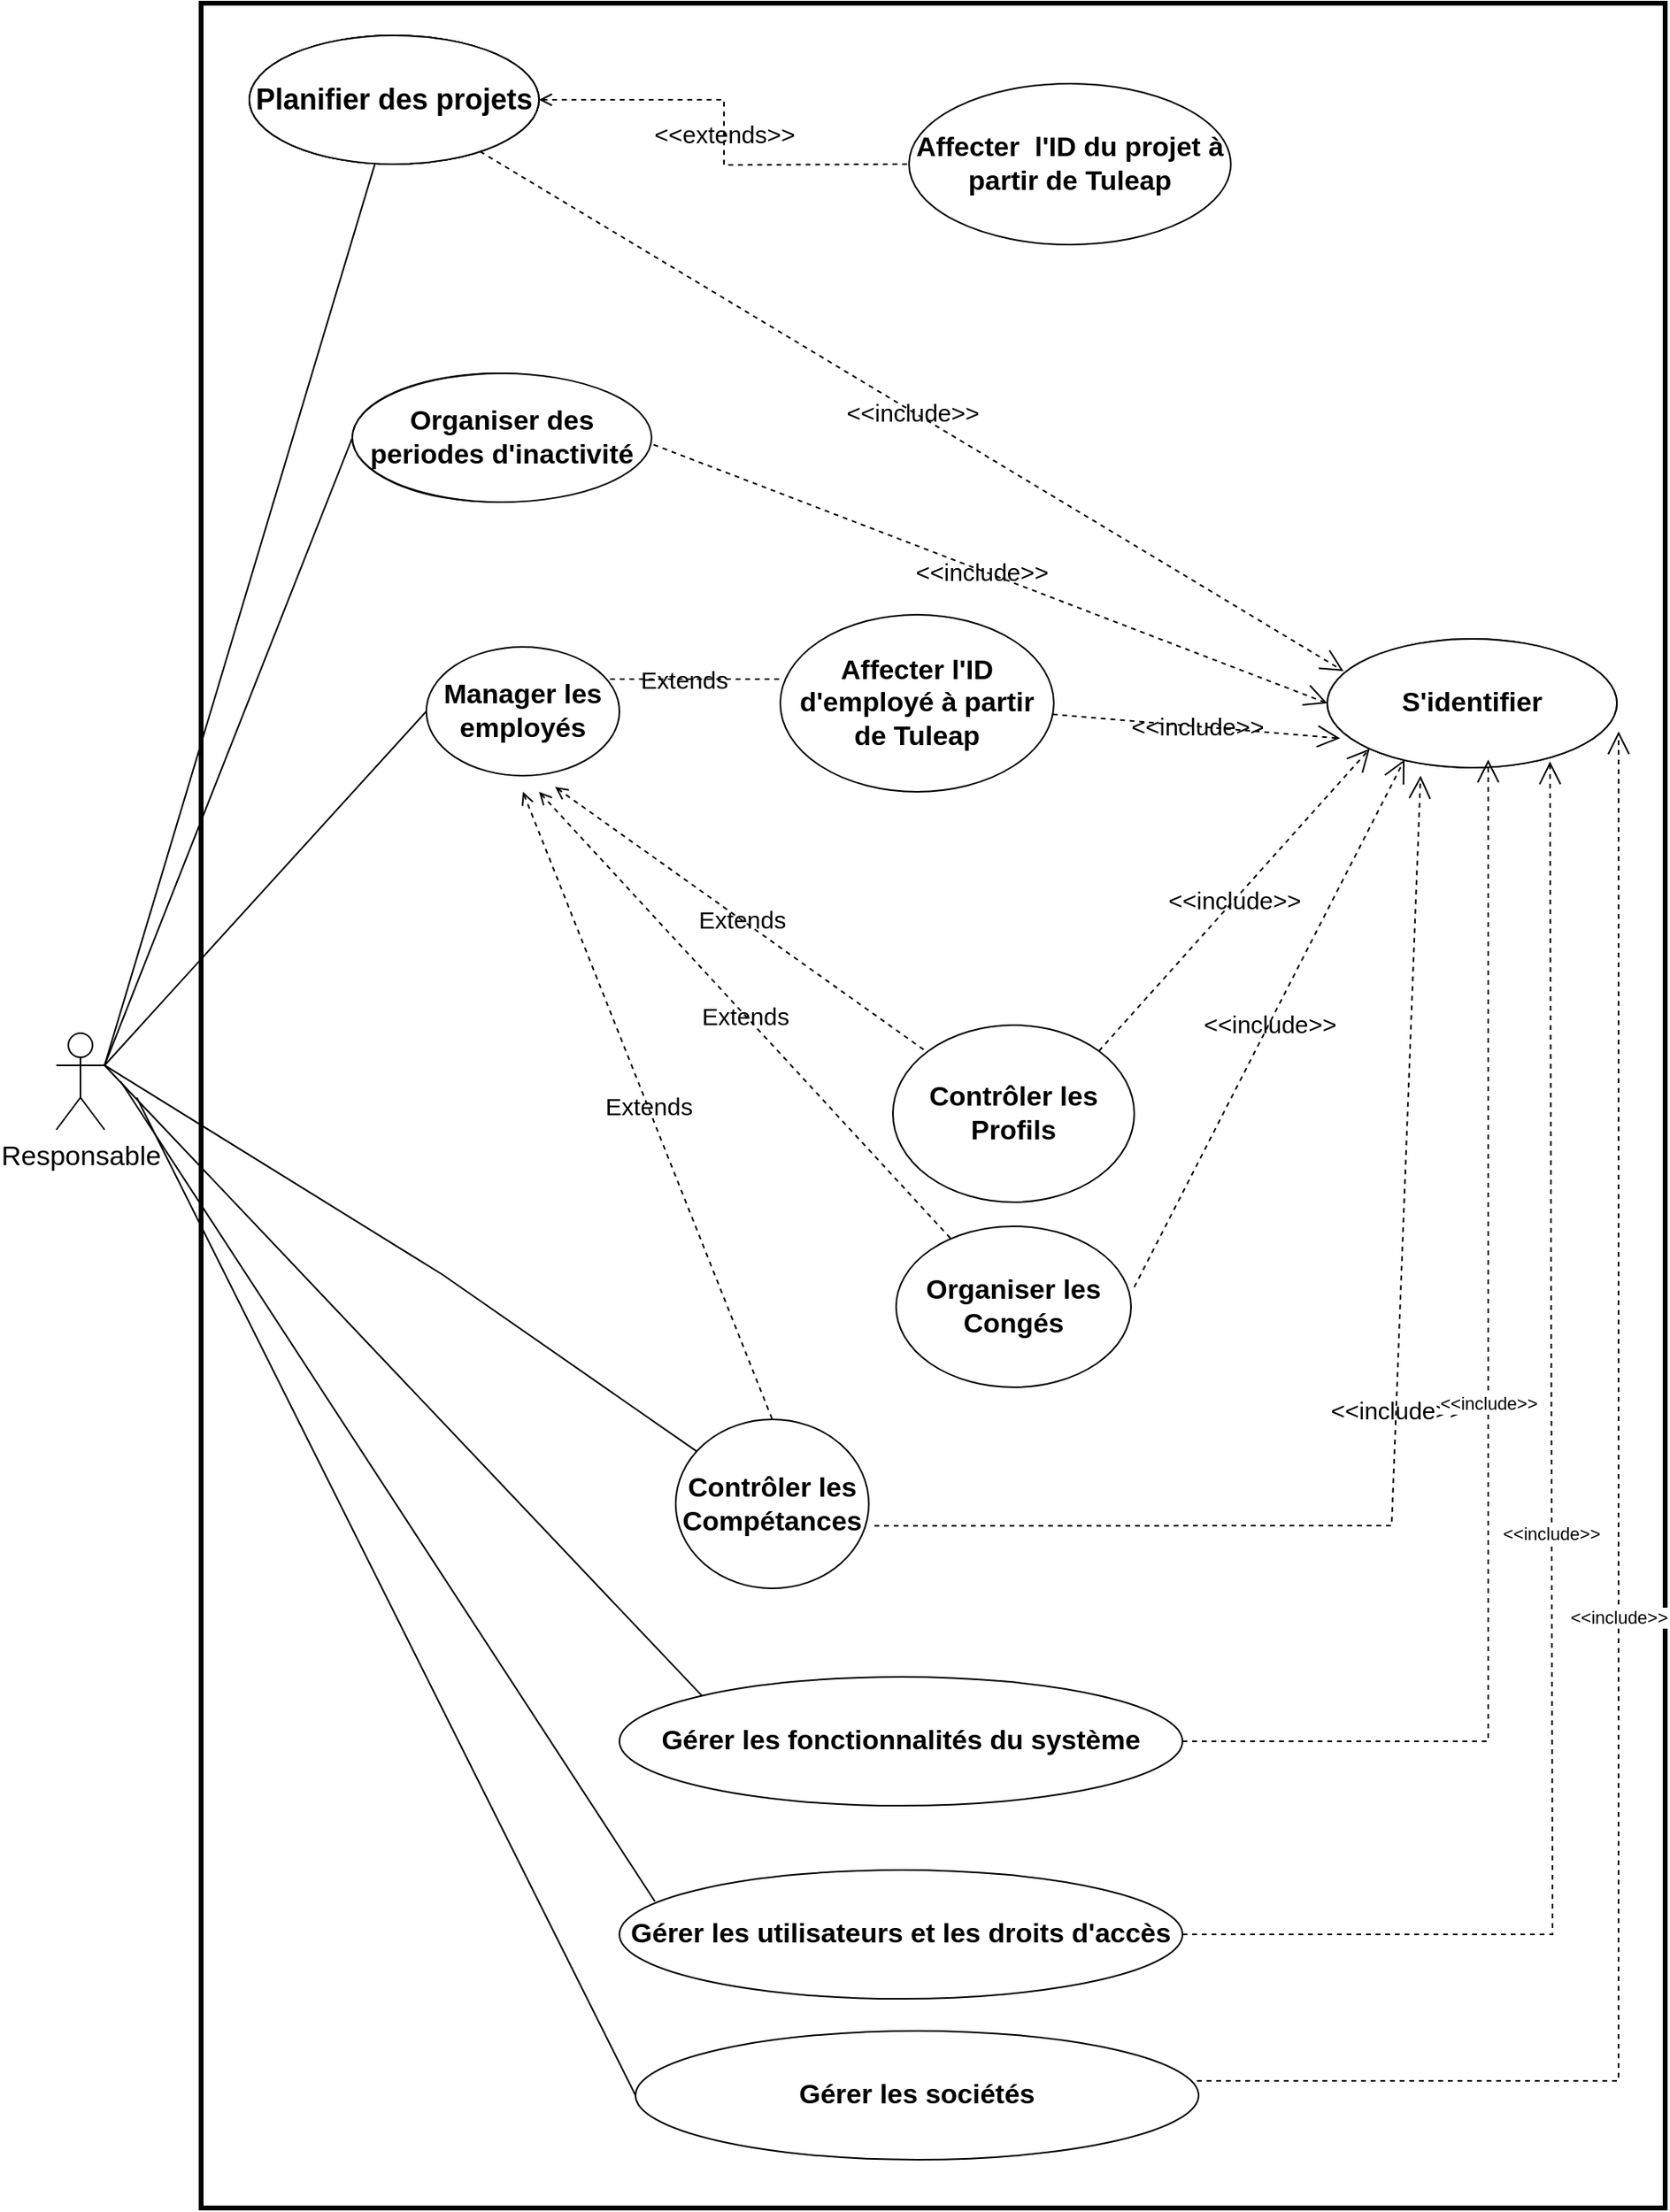 <mxfile version="14.7.6" type="github">
  <diagram id="5laN6TjxJGUuAzd7cW2J" name="Page-1">
    <mxGraphModel dx="2100" dy="2093" grid="1" gridSize="10" guides="1" tooltips="1" connect="1" arrows="1" fold="1" page="1" pageScale="1" pageWidth="827" pageHeight="1169" math="0" shadow="0">
      <root>
        <mxCell id="0" />
        <mxCell id="1" parent="0" />
        <mxCell id="Wd5RXZwqYcntnL7yTHbW-1" style="edgeStyle=none;rounded=0;orthogonalLoop=1;jettySize=auto;html=1;endArrow=none;endFill=0;exitX=1;exitY=0.333;exitDx=0;exitDy=0;exitPerimeter=0;" edge="1" parent="1" source="Wd5RXZwqYcntnL7yTHbW-3" target="Wd5RXZwqYcntnL7yTHbW-5">
          <mxGeometry relative="1" as="geometry">
            <mxPoint x="90" y="229" as="sourcePoint" />
            <Array as="points" />
          </mxGeometry>
        </mxCell>
        <mxCell id="Wd5RXZwqYcntnL7yTHbW-2" style="edgeStyle=none;rounded=0;orthogonalLoop=1;jettySize=auto;html=1;entryX=0;entryY=0.5;entryDx=0;entryDy=0;endArrow=none;endFill=0;exitX=1;exitY=0.333;exitDx=0;exitDy=0;exitPerimeter=0;" edge="1" parent="1" source="Wd5RXZwqYcntnL7yTHbW-3" target="Wd5RXZwqYcntnL7yTHbW-6">
          <mxGeometry relative="1" as="geometry">
            <Array as="points" />
          </mxGeometry>
        </mxCell>
        <mxCell id="Wd5RXZwqYcntnL7yTHbW-3" value="Responsable" style="shape=umlActor;verticalLabelPosition=bottom;verticalAlign=top;html=1;fontSize=17;fillColor=none;" vertex="1" parent="1">
          <mxGeometry x="50" y="760" width="30" height="60" as="geometry" />
        </mxCell>
        <mxCell id="Wd5RXZwqYcntnL7yTHbW-4" value="" style="rounded=0;whiteSpace=wrap;html=1;fillColor=none;strokeWidth=3;" vertex="1" parent="1">
          <mxGeometry x="140" y="120" width="910" height="1370" as="geometry" />
        </mxCell>
        <mxCell id="Wd5RXZwqYcntnL7yTHbW-5" value="Planification des projets" style="ellipse;whiteSpace=wrap;html=1;" vertex="1" parent="1">
          <mxGeometry x="170" y="140" width="180" height="80" as="geometry" />
        </mxCell>
        <mxCell id="Wd5RXZwqYcntnL7yTHbW-6" value="gestion des periodes d&#39;inactivité" style="ellipse;whiteSpace=wrap;html=1;" vertex="1" parent="1">
          <mxGeometry x="234" y="350" width="180" height="80" as="geometry" />
        </mxCell>
        <mxCell id="Wd5RXZwqYcntnL7yTHbW-7" value="S&#39;identifier" style="ellipse;whiteSpace=wrap;html=1;" vertex="1" parent="1">
          <mxGeometry x="840" y="515" width="180" height="80" as="geometry" />
        </mxCell>
        <mxCell id="Wd5RXZwqYcntnL7yTHbW-8" value="&amp;lt;&amp;lt;extends&amp;gt;&amp;gt;" style="endArrow=none;endSize=16;endFill=0;html=1;rounded=0;edgeStyle=orthogonalEdgeStyle;startArrow=open;startFill=0;dashed=1;labelBackgroundColor=none;fontSize=15;" edge="1" parent="1" source="Wd5RXZwqYcntnL7yTHbW-37">
          <mxGeometry width="160" relative="1" as="geometry">
            <mxPoint x="420" y="220" as="sourcePoint" />
            <mxPoint x="580" y="220" as="targetPoint" />
          </mxGeometry>
        </mxCell>
        <mxCell id="Wd5RXZwqYcntnL7yTHbW-9" value="&amp;lt;&amp;lt;include&amp;gt;&amp;gt;" style="endArrow=open;endSize=12;dashed=1;rounded=0;entryX=0.056;entryY=0.25;entryDx=0;entryDy=0;entryPerimeter=0;html=1;startArrow=none;startFill=0;endFill=0;labelBackgroundColor=none;fontSize=15;" edge="1" parent="1" target="Wd5RXZwqYcntnL7yTHbW-7" source="Wd5RXZwqYcntnL7yTHbW-37">
          <mxGeometry width="160" relative="1" as="geometry">
            <mxPoint x="390" y="250" as="sourcePoint" />
            <mxPoint x="550" y="250" as="targetPoint" />
            <Array as="points" />
          </mxGeometry>
        </mxCell>
        <mxCell id="Wd5RXZwqYcntnL7yTHbW-15" value="&amp;lt;&amp;lt;include&amp;gt;&amp;gt;" style="endArrow=open;endSize=12;dashed=1;rounded=0;entryX=0;entryY=0.5;entryDx=0;entryDy=0;html=1;startArrow=none;startFill=0;endFill=0;labelBackgroundColor=none;fontSize=15;" edge="1" parent="1" target="Wd5RXZwqYcntnL7yTHbW-7">
          <mxGeometry width="160" relative="1" as="geometry">
            <mxPoint x="410" y="390" as="sourcePoint" />
            <mxPoint x="570.08" y="540" as="targetPoint" />
            <Array as="points" />
          </mxGeometry>
        </mxCell>
        <mxCell id="Wd5RXZwqYcntnL7yTHbW-18" value="&amp;lt;&amp;lt;include&amp;gt;&amp;gt;" style="endArrow=open;endSize=12;dashed=1;rounded=0;entryX=0.044;entryY=0.772;entryDx=0;entryDy=0;html=1;startArrow=none;startFill=0;endFill=0;labelBackgroundColor=none;fontSize=15;entryPerimeter=0;" edge="1" parent="1" target="Wd5RXZwqYcntnL7yTHbW-38" source="Wd5RXZwqYcntnL7yTHbW-41">
          <mxGeometry width="160" relative="1" as="geometry">
            <mxPoint x="700" y="630" as="sourcePoint" />
            <mxPoint x="970.08" y="735" as="targetPoint" />
            <Array as="points" />
          </mxGeometry>
        </mxCell>
        <mxCell id="Wd5RXZwqYcntnL7yTHbW-19" value="Extends" style="endArrow=none;endSize=16;endFill=0;html=1;rounded=0;exitX=0.5;exitY=1;exitDx=0;exitDy=0;entryX=0.5;entryY=0;entryDx=0;entryDy=0;startArrow=open;startFill=0;dashed=1;labelBackgroundColor=none;fontSize=15;" edge="1" parent="1" target="Wd5RXZwqYcntnL7yTHbW-43">
          <mxGeometry width="160" relative="1" as="geometry">
            <mxPoint x="340" y="610" as="sourcePoint" />
            <mxPoint x="290" y="730" as="targetPoint" />
          </mxGeometry>
        </mxCell>
        <mxCell id="Wd5RXZwqYcntnL7yTHbW-20" value="Extends" style="endArrow=none;endSize=16;endFill=0;html=1;rounded=0;exitX=0.667;exitY=0.963;exitDx=0;exitDy=0;exitPerimeter=0;startArrow=open;startFill=0;dashed=1;labelBackgroundColor=none;fontSize=15;" edge="1" parent="1" target="Wd5RXZwqYcntnL7yTHbW-45">
          <mxGeometry width="160" relative="1" as="geometry">
            <mxPoint x="360.04" y="607.04" as="sourcePoint" />
            <mxPoint x="510" y="680" as="targetPoint" />
          </mxGeometry>
        </mxCell>
        <mxCell id="Wd5RXZwqYcntnL7yTHbW-21" value="Extends" style="endArrow=none;endSize=16;endFill=0;html=1;rounded=0;edgeStyle=orthogonalEdgeStyle;startArrow=open;startFill=0;dashed=1;labelBackgroundColor=none;fontSize=15;" edge="1" parent="1">
          <mxGeometry width="160" relative="1" as="geometry">
            <mxPoint x="380" y="540" as="sourcePoint" />
            <mxPoint x="500" y="540" as="targetPoint" />
          </mxGeometry>
        </mxCell>
        <mxCell id="Wd5RXZwqYcntnL7yTHbW-22" value="Extends" style="endArrow=none;endSize=16;endFill=0;html=1;rounded=0;startArrow=open;startFill=0;dashed=1;labelBackgroundColor=none;fontSize=15;" edge="1" parent="1" target="Wd5RXZwqYcntnL7yTHbW-44">
          <mxGeometry width="160" relative="1" as="geometry">
            <mxPoint x="350" y="610" as="sourcePoint" />
            <mxPoint x="410" y="750" as="targetPoint" />
          </mxGeometry>
        </mxCell>
        <mxCell id="Wd5RXZwqYcntnL7yTHbW-29" value="&lt;font style=&quot;font-size: 17px&quot;&gt;&lt;b&gt;Gérer les fonctionnalités du système&lt;/b&gt;&lt;/font&gt;" style="ellipse;whiteSpace=wrap;html=1;fillColor=none;" vertex="1" parent="1">
          <mxGeometry x="400" y="1160" width="350" height="80" as="geometry" />
        </mxCell>
        <mxCell id="Wd5RXZwqYcntnL7yTHbW-30" value="&lt;font style=&quot;font-size: 17px&quot;&gt;&lt;b&gt;Gérer les utilisateurs et les droits d&#39;accès&lt;/b&gt;&lt;/font&gt;" style="ellipse;whiteSpace=wrap;html=1;fillColor=none;" vertex="1" parent="1">
          <mxGeometry x="400" y="1280" width="350" height="80" as="geometry" />
        </mxCell>
        <mxCell id="Wd5RXZwqYcntnL7yTHbW-31" value="&lt;b&gt;&lt;font style=&quot;font-size: 17px&quot;&gt;Gérer les&amp;nbsp;sociétés&lt;/font&gt;&lt;/b&gt;" style="ellipse;whiteSpace=wrap;html=1;fillColor=none;" vertex="1" parent="1">
          <mxGeometry x="410" y="1380" width="350" height="80" as="geometry" />
        </mxCell>
        <mxCell id="Wd5RXZwqYcntnL7yTHbW-35" value="&amp;lt;&amp;lt;include&amp;gt;&amp;gt;" style="endArrow=open;endSize=12;dashed=1;rounded=0;entryX=1.006;entryY=0.719;entryDx=0;entryDy=0;html=1;startArrow=none;startFill=0;endFill=0;exitX=0.997;exitY=0.388;exitDx=0;exitDy=0;exitPerimeter=0;entryPerimeter=0;" edge="1" parent="1" source="Wd5RXZwqYcntnL7yTHbW-31" target="Wd5RXZwqYcntnL7yTHbW-38">
          <mxGeometry width="160" relative="1" as="geometry">
            <mxPoint x="590.1" y="1509.04" as="sourcePoint" />
            <mxPoint x="930" y="1680" as="targetPoint" />
            <Array as="points">
              <mxPoint x="1021" y="1411" />
            </Array>
          </mxGeometry>
        </mxCell>
        <mxCell id="Wd5RXZwqYcntnL7yTHbW-36" value="Planification des projets" style="ellipse;whiteSpace=wrap;html=1;" vertex="1" parent="1">
          <mxGeometry x="170" y="140" width="180" height="80" as="geometry" />
        </mxCell>
        <mxCell id="Wd5RXZwqYcntnL7yTHbW-37" value="&lt;font style=&quot;font-size: 18px&quot;&gt;&lt;b&gt;Planifier des projets&lt;/b&gt;&lt;/font&gt;" style="ellipse;whiteSpace=wrap;html=1;labelBackgroundColor=none;" vertex="1" parent="1">
          <mxGeometry x="170" y="140" width="180" height="80" as="geometry" />
        </mxCell>
        <mxCell id="Wd5RXZwqYcntnL7yTHbW-38" value="&lt;font style=&quot;font-size: 17px&quot;&gt;S&#39;identifier&lt;/font&gt;" style="ellipse;whiteSpace=wrap;html=1;fontStyle=1;" vertex="1" parent="1">
          <mxGeometry x="840" y="515" width="180" height="80" as="geometry" />
        </mxCell>
        <mxCell id="Wd5RXZwqYcntnL7yTHbW-39" value="&lt;font style=&quot;font-size: 17px&quot;&gt;Organiser&amp;nbsp;des periodes d&#39;inactivité&lt;/font&gt;" style="ellipse;whiteSpace=wrap;html=1;fontStyle=1;" vertex="1" parent="1">
          <mxGeometry x="234" y="350" width="186" height="80" as="geometry" />
        </mxCell>
        <mxCell id="Wd5RXZwqYcntnL7yTHbW-40" value="&lt;font style=&quot;font-size: 17px&quot;&gt;Affecter&amp;nbsp; l&#39;ID du projet à partir de Tuleap&lt;/font&gt;" style="ellipse;whiteSpace=wrap;html=1;fontStyle=1;" vertex="1" parent="1">
          <mxGeometry x="580" y="170" width="200" height="100" as="geometry" />
        </mxCell>
        <mxCell id="Wd5RXZwqYcntnL7yTHbW-41" value="&lt;font style=&quot;font-size: 17px&quot;&gt;Affecter l&#39;ID d&#39;employé à partir de Tuleap&lt;/font&gt;" style="ellipse;whiteSpace=wrap;html=1;fontStyle=1;" vertex="1" parent="1">
          <mxGeometry x="500" y="500" width="170" height="110" as="geometry" />
        </mxCell>
        <mxCell id="Wd5RXZwqYcntnL7yTHbW-42" value="&lt;font style=&quot;font-size: 17px&quot;&gt;Manager les employés&lt;/font&gt;" style="ellipse;whiteSpace=wrap;html=1;fontStyle=1;" vertex="1" parent="1">
          <mxGeometry x="280" y="520" width="120" height="80" as="geometry" />
        </mxCell>
        <mxCell id="Wd5RXZwqYcntnL7yTHbW-43" value="&lt;font style=&quot;font-size: 17px&quot;&gt;Contrôler les Compétances&lt;/font&gt;" style="ellipse;whiteSpace=wrap;html=1;fontStyle=1;" vertex="1" parent="1">
          <mxGeometry x="435" y="1000" width="120" height="105" as="geometry" />
        </mxCell>
        <mxCell id="Wd5RXZwqYcntnL7yTHbW-44" value="&lt;font style=&quot;font-size: 17px&quot;&gt;Organiser les Congés&lt;/font&gt;" style="ellipse;whiteSpace=wrap;html=1;fontStyle=1;" vertex="1" parent="1">
          <mxGeometry x="572" y="880" width="146" height="100" as="geometry" />
        </mxCell>
        <mxCell id="Wd5RXZwqYcntnL7yTHbW-45" value="&lt;font style=&quot;font-size: 17px&quot;&gt;Contrôler les Profils&lt;/font&gt;" style="ellipse;whiteSpace=wrap;html=1;fontStyle=1;" vertex="1" parent="1">
          <mxGeometry x="570" y="755" width="150" height="110" as="geometry" />
        </mxCell>
        <mxCell id="Wd5RXZwqYcntnL7yTHbW-53" style="edgeStyle=none;rounded=0;orthogonalLoop=1;jettySize=auto;html=1;entryX=0;entryY=0.5;entryDx=0;entryDy=0;endArrow=none;endFill=0;exitX=1;exitY=0.333;exitDx=0;exitDy=0;exitPerimeter=0;" edge="1" parent="1" source="Wd5RXZwqYcntnL7yTHbW-3" target="Wd5RXZwqYcntnL7yTHbW-42">
          <mxGeometry relative="1" as="geometry">
            <mxPoint x="80" y="270" as="sourcePoint" />
            <mxPoint x="183" y="489" as="targetPoint" />
          </mxGeometry>
        </mxCell>
        <mxCell id="Wd5RXZwqYcntnL7yTHbW-55" value="&amp;lt;&amp;lt;include&amp;gt;&amp;gt;" style="endArrow=open;endSize=12;dashed=1;rounded=0;entryX=0;entryY=1;entryDx=0;entryDy=0;html=1;startArrow=none;startFill=0;endFill=0;labelBackgroundColor=none;fontSize=15;exitX=1;exitY=0;exitDx=0;exitDy=0;" edge="1" parent="1" source="Wd5RXZwqYcntnL7yTHbW-45" target="Wd5RXZwqYcntnL7yTHbW-38">
          <mxGeometry width="160" relative="1" as="geometry">
            <mxPoint x="720.002" y="745.221" as="sourcePoint" />
            <mxPoint x="898.61" y="760" as="targetPoint" />
            <Array as="points" />
          </mxGeometry>
        </mxCell>
        <mxCell id="Wd5RXZwqYcntnL7yTHbW-56" value="&amp;lt;&amp;lt;include&amp;gt;&amp;gt;" style="endArrow=open;endSize=12;dashed=1;rounded=0;html=1;startArrow=none;startFill=0;endFill=0;labelBackgroundColor=none;fontSize=15;exitX=1;exitY=0;exitDx=0;exitDy=0;" edge="1" parent="1">
          <mxGeometry width="160" relative="1" as="geometry">
            <mxPoint x="720.003" y="917.829" as="sourcePoint" />
            <mxPoint x="888" y="590" as="targetPoint" />
            <Array as="points" />
          </mxGeometry>
        </mxCell>
        <mxCell id="Wd5RXZwqYcntnL7yTHbW-57" value="&amp;lt;&amp;lt;include&amp;gt;&amp;gt;" style="endArrow=open;endSize=12;dashed=1;rounded=0;html=1;startArrow=none;startFill=0;endFill=0;labelBackgroundColor=none;fontSize=15;exitX=1.029;exitY=0.63;exitDx=0;exitDy=0;exitPerimeter=0;" edge="1" parent="1" source="Wd5RXZwqYcntnL7yTHbW-43">
          <mxGeometry width="160" relative="1" as="geometry">
            <mxPoint x="740" y="930" as="sourcePoint" />
            <mxPoint x="898" y="600" as="targetPoint" />
            <Array as="points">
              <mxPoint x="880" y="1066" />
            </Array>
          </mxGeometry>
        </mxCell>
        <mxCell id="Wd5RXZwqYcntnL7yTHbW-59" style="edgeStyle=none;rounded=0;orthogonalLoop=1;jettySize=auto;html=1;endArrow=none;endFill=0;exitX=1;exitY=0.333;exitDx=0;exitDy=0;exitPerimeter=0;" edge="1" parent="1" source="Wd5RXZwqYcntnL7yTHbW-3" target="Wd5RXZwqYcntnL7yTHbW-43">
          <mxGeometry relative="1" as="geometry">
            <mxPoint x="90" y="790.0" as="sourcePoint" />
            <mxPoint x="290" y="570" as="targetPoint" />
            <Array as="points">
              <mxPoint x="290" y="910" />
            </Array>
          </mxGeometry>
        </mxCell>
        <mxCell id="Wd5RXZwqYcntnL7yTHbW-60" style="edgeStyle=none;rounded=0;orthogonalLoop=1;jettySize=auto;html=1;endArrow=none;endFill=0;entryX=0;entryY=0;entryDx=0;entryDy=0;" edge="1" parent="1" target="Wd5RXZwqYcntnL7yTHbW-29">
          <mxGeometry relative="1" as="geometry">
            <mxPoint x="80" y="780" as="sourcePoint" />
            <mxPoint x="443.954" y="1069.961" as="targetPoint" />
            <Array as="points" />
          </mxGeometry>
        </mxCell>
        <mxCell id="Wd5RXZwqYcntnL7yTHbW-61" style="edgeStyle=none;rounded=0;orthogonalLoop=1;jettySize=auto;html=1;endArrow=none;endFill=0;entryX=0.063;entryY=0.244;entryDx=0;entryDy=0;entryPerimeter=0;" edge="1" parent="1" target="Wd5RXZwqYcntnL7yTHbW-30">
          <mxGeometry relative="1" as="geometry">
            <mxPoint x="90" y="790.0" as="sourcePoint" />
            <mxPoint x="461.256" y="1181.716" as="targetPoint" />
            <Array as="points" />
          </mxGeometry>
        </mxCell>
        <mxCell id="Wd5RXZwqYcntnL7yTHbW-62" style="edgeStyle=none;rounded=0;orthogonalLoop=1;jettySize=auto;html=1;endArrow=none;endFill=0;entryX=0;entryY=0.5;entryDx=0;entryDy=0;" edge="1" parent="1" target="Wd5RXZwqYcntnL7yTHbW-31">
          <mxGeometry relative="1" as="geometry">
            <mxPoint x="100" y="800.0" as="sourcePoint" />
            <mxPoint x="432.05" y="1309.52" as="targetPoint" />
            <Array as="points" />
          </mxGeometry>
        </mxCell>
        <mxCell id="Wd5RXZwqYcntnL7yTHbW-63" value="&amp;lt;&amp;lt;include&amp;gt;&amp;gt;" style="endArrow=open;endSize=12;dashed=1;rounded=0;entryX=0.769;entryY=0.952;entryDx=0;entryDy=0;html=1;startArrow=none;startFill=0;endFill=0;exitX=1;exitY=0.5;exitDx=0;exitDy=0;entryPerimeter=0;" edge="1" parent="1" source="Wd5RXZwqYcntnL7yTHbW-30" target="Wd5RXZwqYcntnL7yTHbW-38">
          <mxGeometry width="160" relative="1" as="geometry">
            <mxPoint x="768.95" y="1421.04" as="sourcePoint" />
            <mxPoint x="1031.08" y="582.52" as="targetPoint" />
            <Array as="points">
              <mxPoint x="980" y="1320" />
            </Array>
          </mxGeometry>
        </mxCell>
        <mxCell id="Wd5RXZwqYcntnL7yTHbW-64" value="&amp;lt;&amp;lt;include&amp;gt;&amp;gt;" style="endArrow=open;endSize=12;dashed=1;rounded=0;html=1;startArrow=none;startFill=0;endFill=0;exitX=1;exitY=0.5;exitDx=0;exitDy=0;" edge="1" parent="1" source="Wd5RXZwqYcntnL7yTHbW-29">
          <mxGeometry width="160" relative="1" as="geometry">
            <mxPoint x="760.0" y="1330" as="sourcePoint" />
            <mxPoint x="940" y="590" as="targetPoint" />
            <Array as="points">
              <mxPoint x="940" y="1200" />
            </Array>
          </mxGeometry>
        </mxCell>
      </root>
    </mxGraphModel>
  </diagram>
</mxfile>
